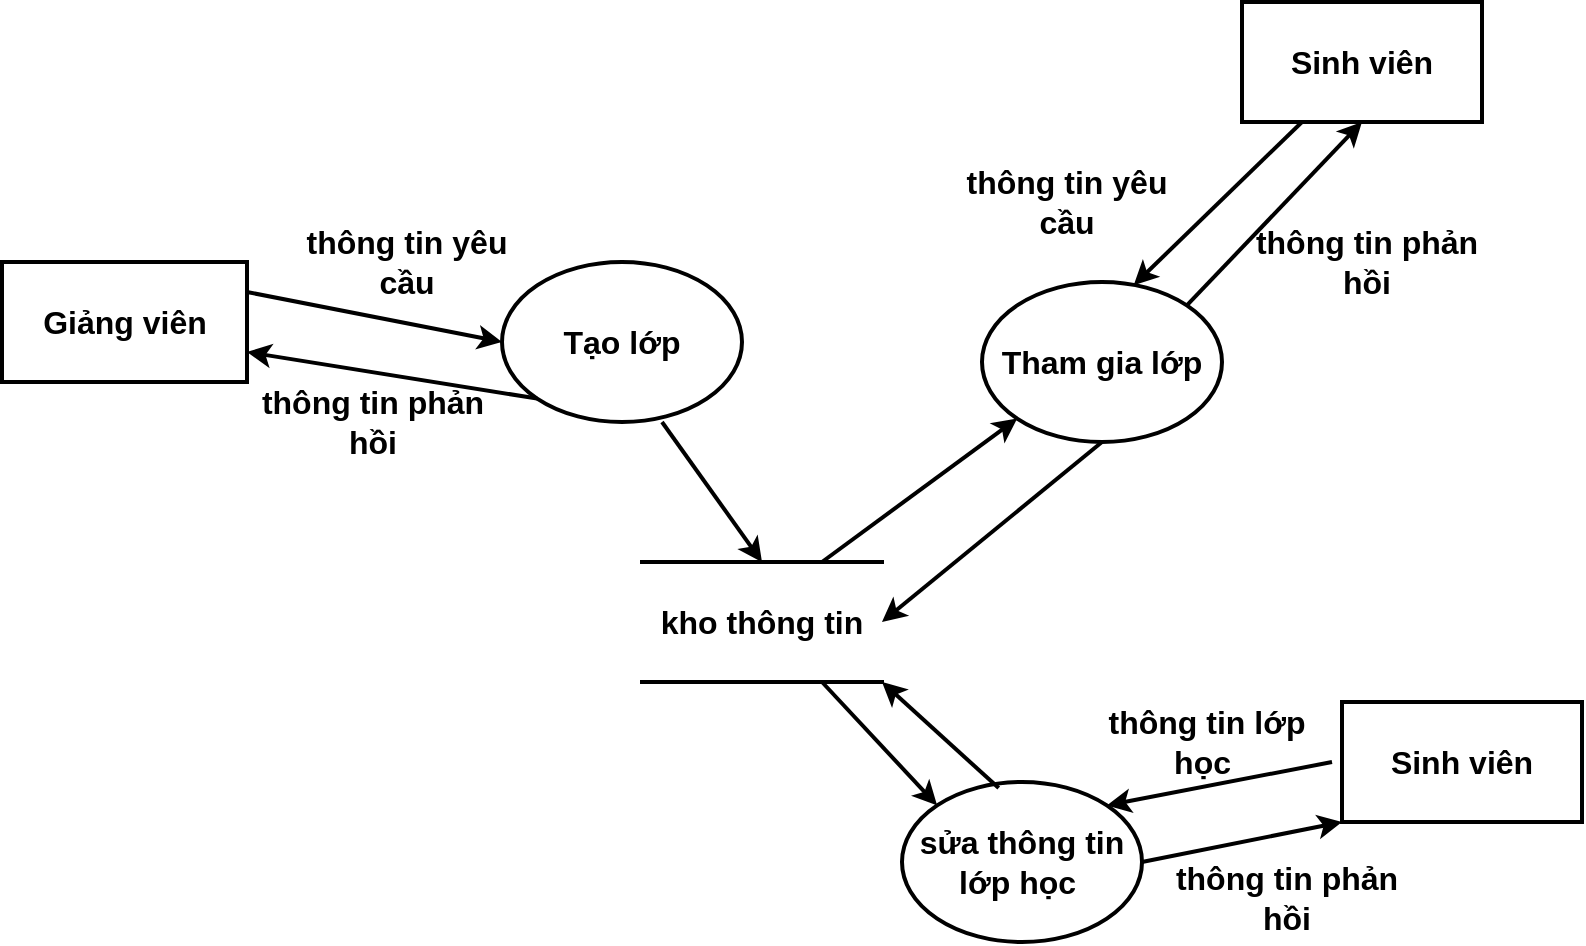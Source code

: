 <mxfile version="20.0.1" type="device"><diagram id="rBhkLA40t5gmTVe6VkGQ" name="Page-1"><mxGraphModel dx="3197" dy="1175" grid="1" gridSize="10" guides="1" tooltips="1" connect="1" arrows="1" fold="1" page="1" pageScale="1" pageWidth="827" pageHeight="1169" math="0" shadow="0"><root><mxCell id="0"/><mxCell id="1" parent="0"/><mxCell id="0-9IC7X3KRKr3Oj77lW5-3" value="Sinh viên" style="rounded=0;whiteSpace=wrap;html=1;fontSize=16;fontStyle=1;strokeWidth=2;" parent="1" vertex="1"><mxGeometry x="610" y="170" width="120" height="60" as="geometry"/></mxCell><mxCell id="0-9IC7X3KRKr3Oj77lW5-5" value="Giảng viên" style="rounded=0;whiteSpace=wrap;html=1;fontSize=16;fontStyle=1;strokeWidth=2;" parent="1" vertex="1"><mxGeometry x="-10" y="300" width="122.5" height="60" as="geometry"/></mxCell><mxCell id="0-9IC7X3KRKr3Oj77lW5-6" value="kho thông tin" style="shape=partialRectangle;whiteSpace=wrap;html=1;left=0;right=0;fillColor=none;fontSize=16;fontStyle=1;strokeWidth=2;" parent="1" vertex="1"><mxGeometry x="310" y="450" width="120" height="60" as="geometry"/></mxCell><mxCell id="0-9IC7X3KRKr3Oj77lW5-8" value="thông tin yêu cầu" style="text;html=1;strokeColor=none;fillColor=none;align=center;verticalAlign=middle;whiteSpace=wrap;rounded=0;fontSize=16;fontStyle=1;strokeWidth=2;" parent="1" vertex="1"><mxGeometry x="130" y="290" width="125" height="20" as="geometry"/></mxCell><mxCell id="0-9IC7X3KRKr3Oj77lW5-9" value="&lt;span style=&quot;font-size: 16px;&quot;&gt;Tạo lớp&lt;/span&gt;" style="ellipse;whiteSpace=wrap;html=1;fontSize=16;fontStyle=1;strokeWidth=2;" parent="1" vertex="1"><mxGeometry x="240" y="300" width="120" height="80" as="geometry"/></mxCell><mxCell id="0-9IC7X3KRKr3Oj77lW5-10" value="&lt;span style=&quot;font-size: 16px;&quot;&gt;Tham gia lớp&lt;/span&gt;" style="ellipse;whiteSpace=wrap;html=1;fontSize=16;fontStyle=1;strokeWidth=2;" parent="1" vertex="1"><mxGeometry x="480" y="310" width="120" height="80" as="geometry"/></mxCell><mxCell id="0-9IC7X3KRKr3Oj77lW5-11" value="" style="endArrow=classic;html=1;entryX=0;entryY=0.5;entryDx=0;entryDy=0;exitX=1;exitY=0.25;exitDx=0;exitDy=0;fontSize=16;fontStyle=1;strokeWidth=2;" parent="1" source="0-9IC7X3KRKr3Oj77lW5-5" target="0-9IC7X3KRKr3Oj77lW5-9" edge="1"><mxGeometry width="50" height="50" relative="1" as="geometry"><mxPoint x="280" y="310" as="sourcePoint"/><mxPoint x="330" y="260" as="targetPoint"/></mxGeometry></mxCell><mxCell id="0-9IC7X3KRKr3Oj77lW5-12" value="" style="endArrow=classic;html=1;entryX=1;entryY=0.75;entryDx=0;entryDy=0;exitX=0;exitY=1;exitDx=0;exitDy=0;fontSize=16;fontStyle=1;strokeWidth=2;" parent="1" source="0-9IC7X3KRKr3Oj77lW5-9" target="0-9IC7X3KRKr3Oj77lW5-5" edge="1"><mxGeometry width="50" height="50" relative="1" as="geometry"><mxPoint x="280" y="310" as="sourcePoint"/><mxPoint x="330" y="260" as="targetPoint"/></mxGeometry></mxCell><mxCell id="0-9IC7X3KRKr3Oj77lW5-13" value="thông tin phản hồi" style="text;html=1;strokeColor=none;fillColor=none;align=center;verticalAlign=middle;whiteSpace=wrap;rounded=0;fontSize=16;fontStyle=1;strokeWidth=2;" parent="1" vertex="1"><mxGeometry x="112.5" y="370" width="125" height="20" as="geometry"/></mxCell><mxCell id="0-9IC7X3KRKr3Oj77lW5-14" value="" style="endArrow=classic;html=1;fontSize=16;fontStyle=1;strokeWidth=2;" parent="1" edge="1"><mxGeometry width="50" height="50" relative="1" as="geometry"><mxPoint x="320" y="380" as="sourcePoint"/><mxPoint x="370" y="450" as="targetPoint"/></mxGeometry></mxCell><mxCell id="0-9IC7X3KRKr3Oj77lW5-15" value="" style="endArrow=classic;html=1;entryX=0;entryY=1;entryDx=0;entryDy=0;exitX=0.75;exitY=0;exitDx=0;exitDy=0;fontSize=16;fontStyle=1;strokeWidth=2;" parent="1" source="0-9IC7X3KRKr3Oj77lW5-6" target="0-9IC7X3KRKr3Oj77lW5-10" edge="1"><mxGeometry width="50" height="50" relative="1" as="geometry"><mxPoint x="280" y="310" as="sourcePoint"/><mxPoint x="330" y="260" as="targetPoint"/></mxGeometry></mxCell><mxCell id="0-9IC7X3KRKr3Oj77lW5-16" value="" style="endArrow=classic;html=1;entryX=1;entryY=0.5;entryDx=0;entryDy=0;exitX=0.5;exitY=1;exitDx=0;exitDy=0;fontSize=16;fontStyle=1;strokeWidth=2;" parent="1" source="0-9IC7X3KRKr3Oj77lW5-10" target="0-9IC7X3KRKr3Oj77lW5-6" edge="1"><mxGeometry width="50" height="50" relative="1" as="geometry"><mxPoint x="280" y="310" as="sourcePoint"/><mxPoint x="330" y="260" as="targetPoint"/></mxGeometry></mxCell><mxCell id="0-9IC7X3KRKr3Oj77lW5-17" value="thông tin yêu cầu" style="text;html=1;strokeColor=none;fillColor=none;align=center;verticalAlign=middle;whiteSpace=wrap;rounded=0;fontSize=16;fontStyle=1;strokeWidth=2;" parent="1" vertex="1"><mxGeometry x="460" y="260" width="125" height="20" as="geometry"/></mxCell><mxCell id="0-9IC7X3KRKr3Oj77lW5-18" value="thông tin phản hồi" style="text;html=1;strokeColor=none;fillColor=none;align=center;verticalAlign=middle;whiteSpace=wrap;rounded=0;fontSize=16;fontStyle=1;strokeWidth=2;" parent="1" vertex="1"><mxGeometry x="610" y="290" width="125" height="20" as="geometry"/></mxCell><mxCell id="0-9IC7X3KRKr3Oj77lW5-19" value="" style="endArrow=classic;html=1;entryX=0.632;entryY=0.02;entryDx=0;entryDy=0;entryPerimeter=0;exitX=0.25;exitY=1;exitDx=0;exitDy=0;fontSize=16;fontStyle=1;strokeWidth=2;" parent="1" source="0-9IC7X3KRKr3Oj77lW5-3" target="0-9IC7X3KRKr3Oj77lW5-10" edge="1"><mxGeometry width="50" height="50" relative="1" as="geometry"><mxPoint x="280" y="310" as="sourcePoint"/><mxPoint x="330" y="260" as="targetPoint"/></mxGeometry></mxCell><mxCell id="0-9IC7X3KRKr3Oj77lW5-20" value="" style="endArrow=classic;html=1;entryX=0.5;entryY=1;entryDx=0;entryDy=0;exitX=1;exitY=0;exitDx=0;exitDy=0;fontSize=16;fontStyle=1;strokeWidth=2;" parent="1" source="0-9IC7X3KRKr3Oj77lW5-10" target="0-9IC7X3KRKr3Oj77lW5-3" edge="1"><mxGeometry width="50" height="50" relative="1" as="geometry"><mxPoint x="280" y="310" as="sourcePoint"/><mxPoint x="330" y="260" as="targetPoint"/></mxGeometry></mxCell><mxCell id="Je7q6XlzrG6ehfgUwsQy-1" value="&lt;span style=&quot;font-size: 16px;&quot;&gt;sửa thông tin lớp học&amp;nbsp;&lt;/span&gt;" style="ellipse;whiteSpace=wrap;html=1;fontSize=16;fontStyle=1;strokeWidth=2;" parent="1" vertex="1"><mxGeometry x="440" y="560" width="120" height="80" as="geometry"/></mxCell><mxCell id="Je7q6XlzrG6ehfgUwsQy-2" value="" style="endArrow=classic;html=1;entryX=0;entryY=0;entryDx=0;entryDy=0;exitX=0.75;exitY=1;exitDx=0;exitDy=0;fontSize=16;fontStyle=1;strokeWidth=2;" parent="1" source="0-9IC7X3KRKr3Oj77lW5-6" target="Je7q6XlzrG6ehfgUwsQy-1" edge="1"><mxGeometry width="50" height="50" relative="1" as="geometry"><mxPoint x="380" y="460" as="sourcePoint"/><mxPoint x="430" y="410" as="targetPoint"/></mxGeometry></mxCell><mxCell id="Je7q6XlzrG6ehfgUwsQy-3" value="Sinh viên" style="rounded=0;whiteSpace=wrap;html=1;fontSize=16;fontStyle=1;strokeWidth=2;" parent="1" vertex="1"><mxGeometry x="660" y="520" width="120" height="60" as="geometry"/></mxCell><mxCell id="Je7q6XlzrG6ehfgUwsQy-4" value="thông tin lớp học&amp;nbsp;" style="text;html=1;strokeColor=none;fillColor=none;align=center;verticalAlign=middle;whiteSpace=wrap;rounded=0;fontSize=16;fontStyle=1;strokeWidth=2;" parent="1" vertex="1"><mxGeometry x="530" y="530" width="125" height="20" as="geometry"/></mxCell><mxCell id="Je7q6XlzrG6ehfgUwsQy-5" value="thông tin phản hồi" style="text;html=1;strokeColor=none;fillColor=none;align=center;verticalAlign=middle;whiteSpace=wrap;rounded=0;fontSize=16;fontStyle=1;strokeWidth=2;" parent="1" vertex="1"><mxGeometry x="570" y="608.28" width="125" height="20" as="geometry"/></mxCell><mxCell id="Je7q6XlzrG6ehfgUwsQy-6" value="" style="endArrow=classic;html=1;entryX=1;entryY=0;entryDx=0;entryDy=0;exitX=1;exitY=1;exitDx=0;exitDy=0;fontSize=16;fontStyle=1;strokeWidth=2;" parent="1" source="Je7q6XlzrG6ehfgUwsQy-4" target="Je7q6XlzrG6ehfgUwsQy-1" edge="1"><mxGeometry width="50" height="50" relative="1" as="geometry"><mxPoint x="372" y="628.28" as="sourcePoint"/><mxPoint x="647.84" y="629.88" as="targetPoint"/></mxGeometry></mxCell><mxCell id="Je7q6XlzrG6ehfgUwsQy-7" value="" style="endArrow=classic;html=1;entryX=0;entryY=1;entryDx=0;entryDy=0;exitX=1;exitY=0.5;exitDx=0;exitDy=0;fontSize=16;fontStyle=1;strokeWidth=2;" parent="1" source="Je7q6XlzrG6ehfgUwsQy-1" target="Je7q6XlzrG6ehfgUwsQy-3" edge="1"><mxGeometry width="50" height="50" relative="1" as="geometry"><mxPoint x="674.426" y="639.996" as="sourcePoint"/><mxPoint x="422" y="578.28" as="targetPoint"/></mxGeometry></mxCell><mxCell id="Je7q6XlzrG6ehfgUwsQy-8" value="" style="endArrow=classic;html=1;entryX=1;entryY=1;entryDx=0;entryDy=0;exitX=0.403;exitY=0.038;exitDx=0;exitDy=0;exitPerimeter=0;fontSize=16;fontStyle=1;strokeWidth=2;" parent="1" source="Je7q6XlzrG6ehfgUwsQy-1" target="0-9IC7X3KRKr3Oj77lW5-6" edge="1"><mxGeometry width="50" height="50" relative="1" as="geometry"><mxPoint x="220" y="310" as="sourcePoint"/><mxPoint x="270" y="260" as="targetPoint"/></mxGeometry></mxCell></root></mxGraphModel></diagram></mxfile>